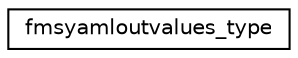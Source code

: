 digraph "Graphical Class Hierarchy"
{
 // INTERACTIVE_SVG=YES
 // LATEX_PDF_SIZE
  edge [fontname="Helvetica",fontsize="10",labelfontname="Helvetica",labelfontsize="10"];
  node [fontname="Helvetica",fontsize="10",shape=record];
  rankdir="LR";
  Node0 [label="fmsyamloutvalues_type",height=0.2,width=0.4,color="black", fillcolor="white", style="filled",URL="$group__fms__yaml__output__mod.html#structfms__yaml__output__mod_1_1fmsyamloutvalues__type",tooltip="Values for the output yaml on a given level corresponding to the struct in yaml_output_functions...."];
}
